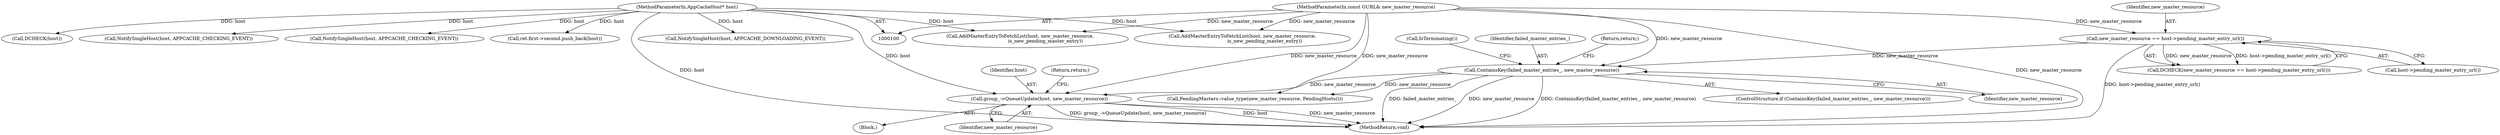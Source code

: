 digraph "0_Chrome_e5c298b780737c53fa9aae44d6fef522931d88b0_0@pointer" {
"1000138" [label="(Call,group_->QueueUpdate(host, new_master_resource))"];
"1000101" [label="(MethodParameterIn,AppCacheHost* host)"];
"1000131" [label="(Call,ContainsKey(failed_master_entries_, new_master_resource))"];
"1000120" [label="(Call,new_master_resource == host->pending_master_entry_url())"];
"1000102" [label="(MethodParameterIn,const GURL& new_master_resource)"];
"1000139" [label="(Identifier,host)"];
"1000193" [label="(Call,AddMasterEntryToFetchList(host, new_master_resource,\n                                  is_new_pending_master_entry))"];
"1000136" [label="(Call,IsTerminating())"];
"1000186" [label="(Call,NotifySingleHost(host, APPCACHE_DOWNLOADING_EVENT))"];
"1000138" [label="(Call,group_->QueueUpdate(host, new_master_resource))"];
"1000233" [label="(Call,DCHECK(host))"];
"1000137" [label="(Block,)"];
"1000121" [label="(Identifier,new_master_resource)"];
"1000119" [label="(Call,DCHECK(new_master_resource == host->pending_master_entry_url()))"];
"1000122" [label="(Call,host->pending_master_entry_url())"];
"1000141" [label="(Return,return;)"];
"1000120" [label="(Call,new_master_resource == host->pending_master_entry_url())"];
"1000131" [label="(Call,ContainsKey(failed_master_entries_, new_master_resource))"];
"1000235" [label="(Call,NotifySingleHost(host, APPCACHE_CHECKING_EVENT))"];
"1000130" [label="(ControlStructure,if (ContainsKey(failed_master_entries_, new_master_resource)))"];
"1000242" [label="(Call,AddMasterEntryToFetchList(host, new_master_resource,\n                              is_new_pending_master_entry))"];
"1000151" [label="(Call,PendingMasters::value_type(new_master_resource, PendingHosts()))"];
"1000102" [label="(MethodParameterIn,const GURL& new_master_resource)"];
"1000132" [label="(Identifier,failed_master_entries_)"];
"1000140" [label="(Identifier,new_master_resource)"];
"1000179" [label="(Call,NotifySingleHost(host, APPCACHE_CHECKING_EVENT))"];
"1000159" [label="(Call,ret.first->second.push_back(host))"];
"1000101" [label="(MethodParameterIn,AppCacheHost* host)"];
"1000133" [label="(Identifier,new_master_resource)"];
"1000134" [label="(Return,return;)"];
"1000254" [label="(MethodReturn,void)"];
"1000138" -> "1000137"  [label="AST: "];
"1000138" -> "1000140"  [label="CFG: "];
"1000139" -> "1000138"  [label="AST: "];
"1000140" -> "1000138"  [label="AST: "];
"1000141" -> "1000138"  [label="CFG: "];
"1000138" -> "1000254"  [label="DDG: host"];
"1000138" -> "1000254"  [label="DDG: new_master_resource"];
"1000138" -> "1000254"  [label="DDG: group_->QueueUpdate(host, new_master_resource)"];
"1000101" -> "1000138"  [label="DDG: host"];
"1000131" -> "1000138"  [label="DDG: new_master_resource"];
"1000102" -> "1000138"  [label="DDG: new_master_resource"];
"1000101" -> "1000100"  [label="AST: "];
"1000101" -> "1000254"  [label="DDG: host"];
"1000101" -> "1000159"  [label="DDG: host"];
"1000101" -> "1000179"  [label="DDG: host"];
"1000101" -> "1000186"  [label="DDG: host"];
"1000101" -> "1000193"  [label="DDG: host"];
"1000101" -> "1000233"  [label="DDG: host"];
"1000101" -> "1000235"  [label="DDG: host"];
"1000101" -> "1000242"  [label="DDG: host"];
"1000131" -> "1000130"  [label="AST: "];
"1000131" -> "1000133"  [label="CFG: "];
"1000132" -> "1000131"  [label="AST: "];
"1000133" -> "1000131"  [label="AST: "];
"1000134" -> "1000131"  [label="CFG: "];
"1000136" -> "1000131"  [label="CFG: "];
"1000131" -> "1000254"  [label="DDG: failed_master_entries_"];
"1000131" -> "1000254"  [label="DDG: new_master_resource"];
"1000131" -> "1000254"  [label="DDG: ContainsKey(failed_master_entries_, new_master_resource)"];
"1000120" -> "1000131"  [label="DDG: new_master_resource"];
"1000102" -> "1000131"  [label="DDG: new_master_resource"];
"1000131" -> "1000151"  [label="DDG: new_master_resource"];
"1000120" -> "1000119"  [label="AST: "];
"1000120" -> "1000122"  [label="CFG: "];
"1000121" -> "1000120"  [label="AST: "];
"1000122" -> "1000120"  [label="AST: "];
"1000119" -> "1000120"  [label="CFG: "];
"1000120" -> "1000254"  [label="DDG: host->pending_master_entry_url()"];
"1000120" -> "1000119"  [label="DDG: new_master_resource"];
"1000120" -> "1000119"  [label="DDG: host->pending_master_entry_url()"];
"1000102" -> "1000120"  [label="DDG: new_master_resource"];
"1000102" -> "1000100"  [label="AST: "];
"1000102" -> "1000254"  [label="DDG: new_master_resource"];
"1000102" -> "1000151"  [label="DDG: new_master_resource"];
"1000102" -> "1000193"  [label="DDG: new_master_resource"];
"1000102" -> "1000242"  [label="DDG: new_master_resource"];
}

